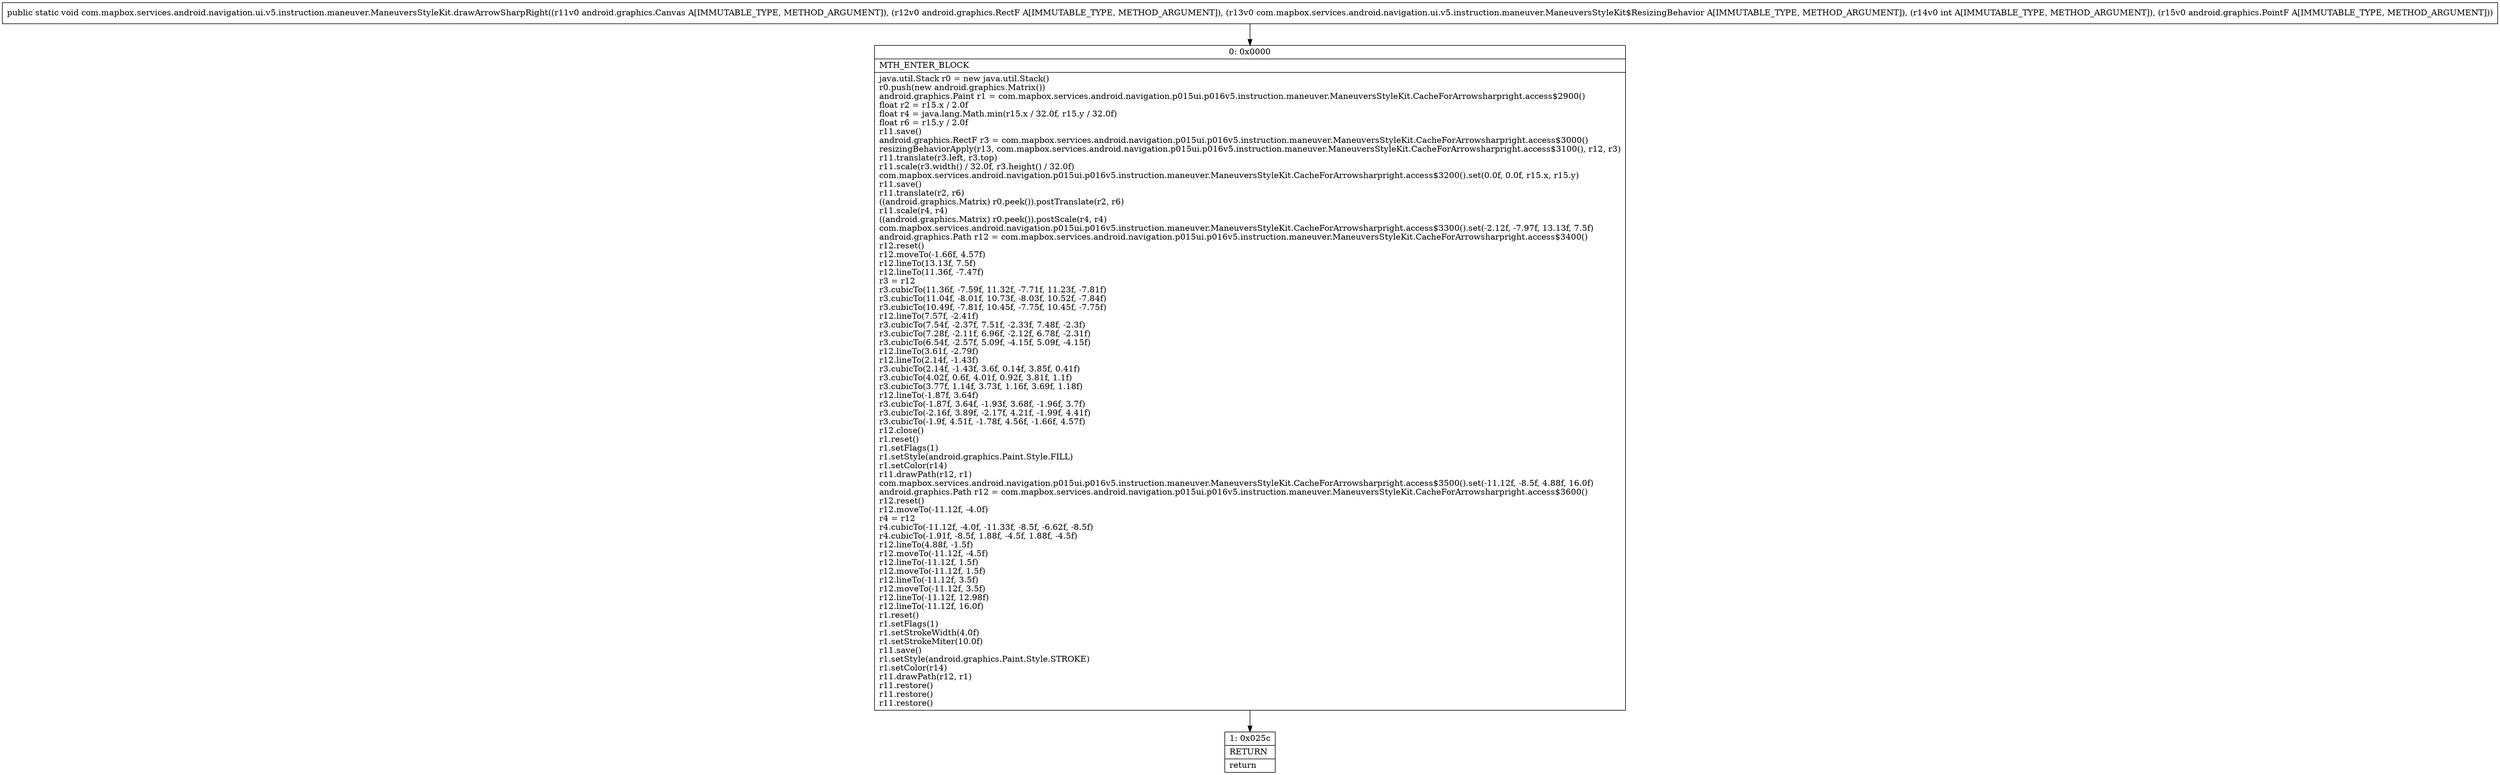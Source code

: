 digraph "CFG forcom.mapbox.services.android.navigation.ui.v5.instruction.maneuver.ManeuversStyleKit.drawArrowSharpRight(Landroid\/graphics\/Canvas;Landroid\/graphics\/RectF;Lcom\/mapbox\/services\/android\/navigation\/ui\/v5\/instruction\/maneuver\/ManeuversStyleKit$ResizingBehavior;ILandroid\/graphics\/PointF;)V" {
Node_0 [shape=record,label="{0\:\ 0x0000|MTH_ENTER_BLOCK\l|java.util.Stack r0 = new java.util.Stack()\lr0.push(new android.graphics.Matrix())\landroid.graphics.Paint r1 = com.mapbox.services.android.navigation.p015ui.p016v5.instruction.maneuver.ManeuversStyleKit.CacheForArrowsharpright.access$2900()\lfloat r2 = r15.x \/ 2.0f\lfloat r4 = java.lang.Math.min(r15.x \/ 32.0f, r15.y \/ 32.0f)\lfloat r6 = r15.y \/ 2.0f\lr11.save()\landroid.graphics.RectF r3 = com.mapbox.services.android.navigation.p015ui.p016v5.instruction.maneuver.ManeuversStyleKit.CacheForArrowsharpright.access$3000()\lresizingBehaviorApply(r13, com.mapbox.services.android.navigation.p015ui.p016v5.instruction.maneuver.ManeuversStyleKit.CacheForArrowsharpright.access$3100(), r12, r3)\lr11.translate(r3.left, r3.top)\lr11.scale(r3.width() \/ 32.0f, r3.height() \/ 32.0f)\lcom.mapbox.services.android.navigation.p015ui.p016v5.instruction.maneuver.ManeuversStyleKit.CacheForArrowsharpright.access$3200().set(0.0f, 0.0f, r15.x, r15.y)\lr11.save()\lr11.translate(r2, r6)\l((android.graphics.Matrix) r0.peek()).postTranslate(r2, r6)\lr11.scale(r4, r4)\l((android.graphics.Matrix) r0.peek()).postScale(r4, r4)\lcom.mapbox.services.android.navigation.p015ui.p016v5.instruction.maneuver.ManeuversStyleKit.CacheForArrowsharpright.access$3300().set(\-2.12f, \-7.97f, 13.13f, 7.5f)\landroid.graphics.Path r12 = com.mapbox.services.android.navigation.p015ui.p016v5.instruction.maneuver.ManeuversStyleKit.CacheForArrowsharpright.access$3400()\lr12.reset()\lr12.moveTo(\-1.66f, 4.57f)\lr12.lineTo(13.13f, 7.5f)\lr12.lineTo(11.36f, \-7.47f)\lr3 = r12\lr3.cubicTo(11.36f, \-7.59f, 11.32f, \-7.71f, 11.23f, \-7.81f)\lr3.cubicTo(11.04f, \-8.01f, 10.73f, \-8.03f, 10.52f, \-7.84f)\lr3.cubicTo(10.49f, \-7.81f, 10.45f, \-7.75f, 10.45f, \-7.75f)\lr12.lineTo(7.57f, \-2.41f)\lr3.cubicTo(7.54f, \-2.37f, 7.51f, \-2.33f, 7.48f, \-2.3f)\lr3.cubicTo(7.28f, \-2.11f, 6.96f, \-2.12f, 6.78f, \-2.31f)\lr3.cubicTo(6.54f, \-2.57f, 5.09f, \-4.15f, 5.09f, \-4.15f)\lr12.lineTo(3.61f, \-2.79f)\lr12.lineTo(2.14f, \-1.43f)\lr3.cubicTo(2.14f, \-1.43f, 3.6f, 0.14f, 3.85f, 0.41f)\lr3.cubicTo(4.02f, 0.6f, 4.01f, 0.92f, 3.81f, 1.1f)\lr3.cubicTo(3.77f, 1.14f, 3.73f, 1.16f, 3.69f, 1.18f)\lr12.lineTo(\-1.87f, 3.64f)\lr3.cubicTo(\-1.87f, 3.64f, \-1.93f, 3.68f, \-1.96f, 3.7f)\lr3.cubicTo(\-2.16f, 3.89f, \-2.17f, 4.21f, \-1.99f, 4.41f)\lr3.cubicTo(\-1.9f, 4.51f, \-1.78f, 4.56f, \-1.66f, 4.57f)\lr12.close()\lr1.reset()\lr1.setFlags(1)\lr1.setStyle(android.graphics.Paint.Style.FILL)\lr1.setColor(r14)\lr11.drawPath(r12, r1)\lcom.mapbox.services.android.navigation.p015ui.p016v5.instruction.maneuver.ManeuversStyleKit.CacheForArrowsharpright.access$3500().set(\-11.12f, \-8.5f, 4.88f, 16.0f)\landroid.graphics.Path r12 = com.mapbox.services.android.navigation.p015ui.p016v5.instruction.maneuver.ManeuversStyleKit.CacheForArrowsharpright.access$3600()\lr12.reset()\lr12.moveTo(\-11.12f, \-4.0f)\lr4 = r12\lr4.cubicTo(\-11.12f, \-4.0f, \-11.33f, \-8.5f, \-6.62f, \-8.5f)\lr4.cubicTo(\-1.91f, \-8.5f, 1.88f, \-4.5f, 1.88f, \-4.5f)\lr12.lineTo(4.88f, \-1.5f)\lr12.moveTo(\-11.12f, \-4.5f)\lr12.lineTo(\-11.12f, 1.5f)\lr12.moveTo(\-11.12f, 1.5f)\lr12.lineTo(\-11.12f, 3.5f)\lr12.moveTo(\-11.12f, 3.5f)\lr12.lineTo(\-11.12f, 12.98f)\lr12.lineTo(\-11.12f, 16.0f)\lr1.reset()\lr1.setFlags(1)\lr1.setStrokeWidth(4.0f)\lr1.setStrokeMiter(10.0f)\lr11.save()\lr1.setStyle(android.graphics.Paint.Style.STROKE)\lr1.setColor(r14)\lr11.drawPath(r12, r1)\lr11.restore()\lr11.restore()\lr11.restore()\l}"];
Node_1 [shape=record,label="{1\:\ 0x025c|RETURN\l|return\l}"];
MethodNode[shape=record,label="{public static void com.mapbox.services.android.navigation.ui.v5.instruction.maneuver.ManeuversStyleKit.drawArrowSharpRight((r11v0 android.graphics.Canvas A[IMMUTABLE_TYPE, METHOD_ARGUMENT]), (r12v0 android.graphics.RectF A[IMMUTABLE_TYPE, METHOD_ARGUMENT]), (r13v0 com.mapbox.services.android.navigation.ui.v5.instruction.maneuver.ManeuversStyleKit$ResizingBehavior A[IMMUTABLE_TYPE, METHOD_ARGUMENT]), (r14v0 int A[IMMUTABLE_TYPE, METHOD_ARGUMENT]), (r15v0 android.graphics.PointF A[IMMUTABLE_TYPE, METHOD_ARGUMENT])) }"];
MethodNode -> Node_0;
Node_0 -> Node_1;
}

